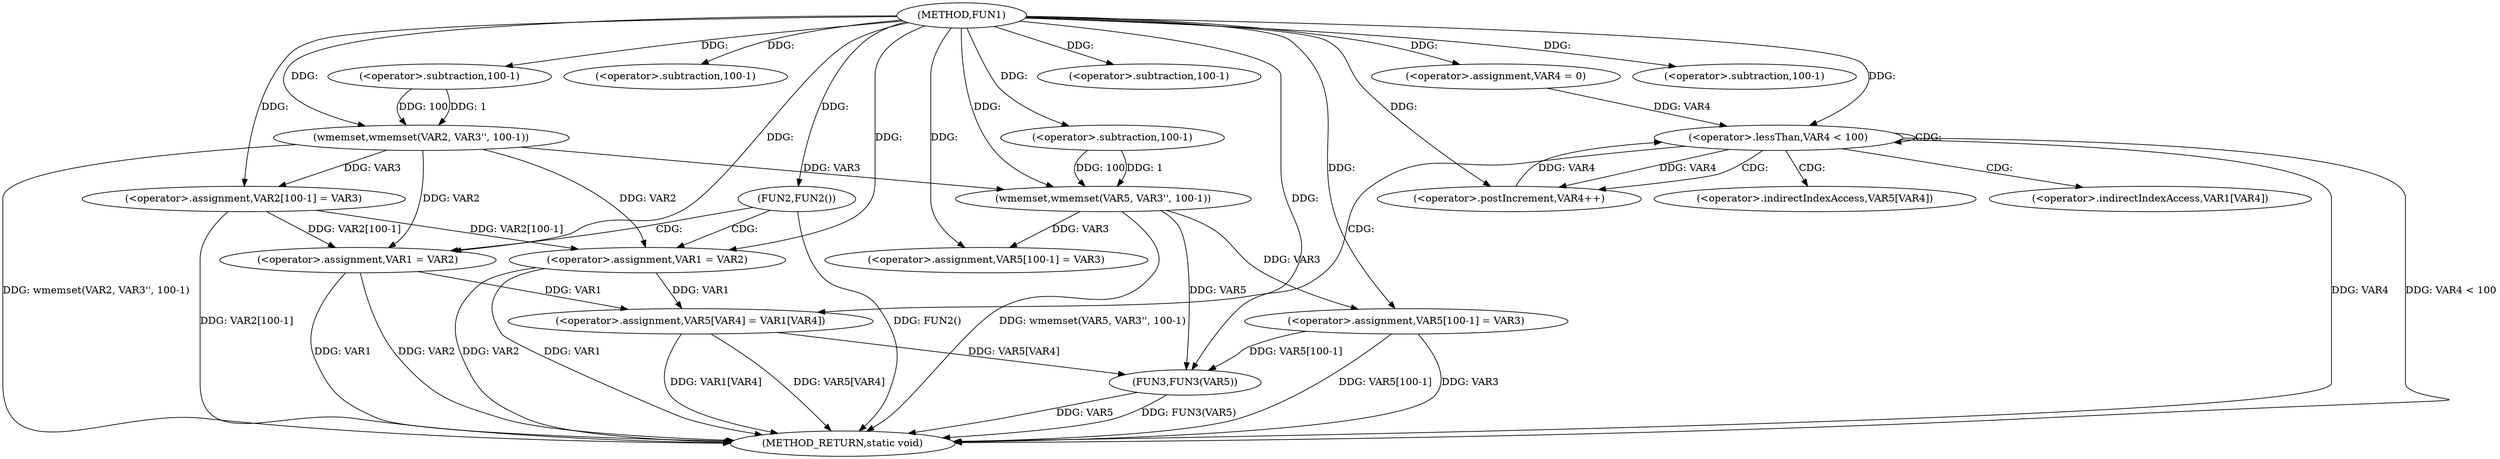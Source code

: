 digraph FUN1 {  
"1000100" [label = "(METHOD,FUN1)" ]
"1000170" [label = "(METHOD_RETURN,static void)" ]
"1000104" [label = "(wmemset,wmemset(VAR2, VAR3'', 100-1))" ]
"1000107" [label = "(<operator>.subtraction,100-1)" ]
"1000110" [label = "(<operator>.assignment,VAR2[100-1] = VAR3)" ]
"1000113" [label = "(<operator>.subtraction,100-1)" ]
"1000118" [label = "(FUN2,FUN2())" ]
"1000120" [label = "(<operator>.assignment,VAR1 = VAR2)" ]
"1000125" [label = "(<operator>.assignment,VAR1 = VAR2)" ]
"1000131" [label = "(wmemset,wmemset(VAR5, VAR3'', 100-1))" ]
"1000134" [label = "(<operator>.subtraction,100-1)" ]
"1000137" [label = "(<operator>.assignment,VAR5[100-1] = VAR3)" ]
"1000140" [label = "(<operator>.subtraction,100-1)" ]
"1000145" [label = "(<operator>.assignment,VAR4 = 0)" ]
"1000148" [label = "(<operator>.lessThan,VAR4 < 100)" ]
"1000151" [label = "(<operator>.postIncrement,VAR4++)" ]
"1000154" [label = "(<operator>.assignment,VAR5[VAR4] = VAR1[VAR4])" ]
"1000161" [label = "(<operator>.assignment,VAR5[100-1] = VAR3)" ]
"1000164" [label = "(<operator>.subtraction,100-1)" ]
"1000168" [label = "(FUN3,FUN3(VAR5))" ]
"1000155" [label = "(<operator>.indirectIndexAccess,VAR5[VAR4])" ]
"1000158" [label = "(<operator>.indirectIndexAccess,VAR1[VAR4])" ]
  "1000168" -> "1000170"  [ label = "DDG: VAR5"] 
  "1000104" -> "1000170"  [ label = "DDG: wmemset(VAR2, VAR3'', 100-1)"] 
  "1000120" -> "1000170"  [ label = "DDG: VAR1"] 
  "1000125" -> "1000170"  [ label = "DDG: VAR2"] 
  "1000118" -> "1000170"  [ label = "DDG: FUN2()"] 
  "1000161" -> "1000170"  [ label = "DDG: VAR5[100-1]"] 
  "1000131" -> "1000170"  [ label = "DDG: wmemset(VAR5, VAR3'', 100-1)"] 
  "1000168" -> "1000170"  [ label = "DDG: FUN3(VAR5)"] 
  "1000125" -> "1000170"  [ label = "DDG: VAR1"] 
  "1000154" -> "1000170"  [ label = "DDG: VAR5[VAR4]"] 
  "1000154" -> "1000170"  [ label = "DDG: VAR1[VAR4]"] 
  "1000161" -> "1000170"  [ label = "DDG: VAR3"] 
  "1000148" -> "1000170"  [ label = "DDG: VAR4"] 
  "1000148" -> "1000170"  [ label = "DDG: VAR4 < 100"] 
  "1000120" -> "1000170"  [ label = "DDG: VAR2"] 
  "1000110" -> "1000170"  [ label = "DDG: VAR2[100-1]"] 
  "1000100" -> "1000104"  [ label = "DDG: "] 
  "1000107" -> "1000104"  [ label = "DDG: 100"] 
  "1000107" -> "1000104"  [ label = "DDG: 1"] 
  "1000100" -> "1000107"  [ label = "DDG: "] 
  "1000104" -> "1000110"  [ label = "DDG: VAR3"] 
  "1000100" -> "1000110"  [ label = "DDG: "] 
  "1000100" -> "1000113"  [ label = "DDG: "] 
  "1000100" -> "1000118"  [ label = "DDG: "] 
  "1000104" -> "1000120"  [ label = "DDG: VAR2"] 
  "1000110" -> "1000120"  [ label = "DDG: VAR2[100-1]"] 
  "1000100" -> "1000120"  [ label = "DDG: "] 
  "1000104" -> "1000125"  [ label = "DDG: VAR2"] 
  "1000110" -> "1000125"  [ label = "DDG: VAR2[100-1]"] 
  "1000100" -> "1000125"  [ label = "DDG: "] 
  "1000100" -> "1000131"  [ label = "DDG: "] 
  "1000104" -> "1000131"  [ label = "DDG: VAR3"] 
  "1000134" -> "1000131"  [ label = "DDG: 100"] 
  "1000134" -> "1000131"  [ label = "DDG: 1"] 
  "1000100" -> "1000134"  [ label = "DDG: "] 
  "1000131" -> "1000137"  [ label = "DDG: VAR3"] 
  "1000100" -> "1000137"  [ label = "DDG: "] 
  "1000100" -> "1000140"  [ label = "DDG: "] 
  "1000100" -> "1000145"  [ label = "DDG: "] 
  "1000151" -> "1000148"  [ label = "DDG: VAR4"] 
  "1000145" -> "1000148"  [ label = "DDG: VAR4"] 
  "1000100" -> "1000148"  [ label = "DDG: "] 
  "1000148" -> "1000151"  [ label = "DDG: VAR4"] 
  "1000100" -> "1000151"  [ label = "DDG: "] 
  "1000125" -> "1000154"  [ label = "DDG: VAR1"] 
  "1000120" -> "1000154"  [ label = "DDG: VAR1"] 
  "1000100" -> "1000161"  [ label = "DDG: "] 
  "1000131" -> "1000161"  [ label = "DDG: VAR3"] 
  "1000100" -> "1000164"  [ label = "DDG: "] 
  "1000131" -> "1000168"  [ label = "DDG: VAR5"] 
  "1000154" -> "1000168"  [ label = "DDG: VAR5[VAR4]"] 
  "1000161" -> "1000168"  [ label = "DDG: VAR5[100-1]"] 
  "1000100" -> "1000168"  [ label = "DDG: "] 
  "1000118" -> "1000125"  [ label = "CDG: "] 
  "1000118" -> "1000120"  [ label = "CDG: "] 
  "1000148" -> "1000155"  [ label = "CDG: "] 
  "1000148" -> "1000154"  [ label = "CDG: "] 
  "1000148" -> "1000151"  [ label = "CDG: "] 
  "1000148" -> "1000148"  [ label = "CDG: "] 
  "1000148" -> "1000158"  [ label = "CDG: "] 
}
